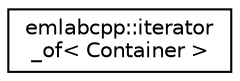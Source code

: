 digraph "Graphical Class Hierarchy"
{
 // LATEX_PDF_SIZE
  edge [fontname="Helvetica",fontsize="10",labelfontname="Helvetica",labelfontsize="10"];
  node [fontname="Helvetica",fontsize="10",shape=record];
  rankdir="LR";
  Node0 [label="emlabcpp::iterator\l_of\< Container \>",height=0.2,width=0.4,color="black", fillcolor="white", style="filled",URL="$structemlabcpp_1_1iterator__of.html",tooltip="iterator_of is structure where iterator_of<Container>::type returns type of iterator that is returned..."];
}
